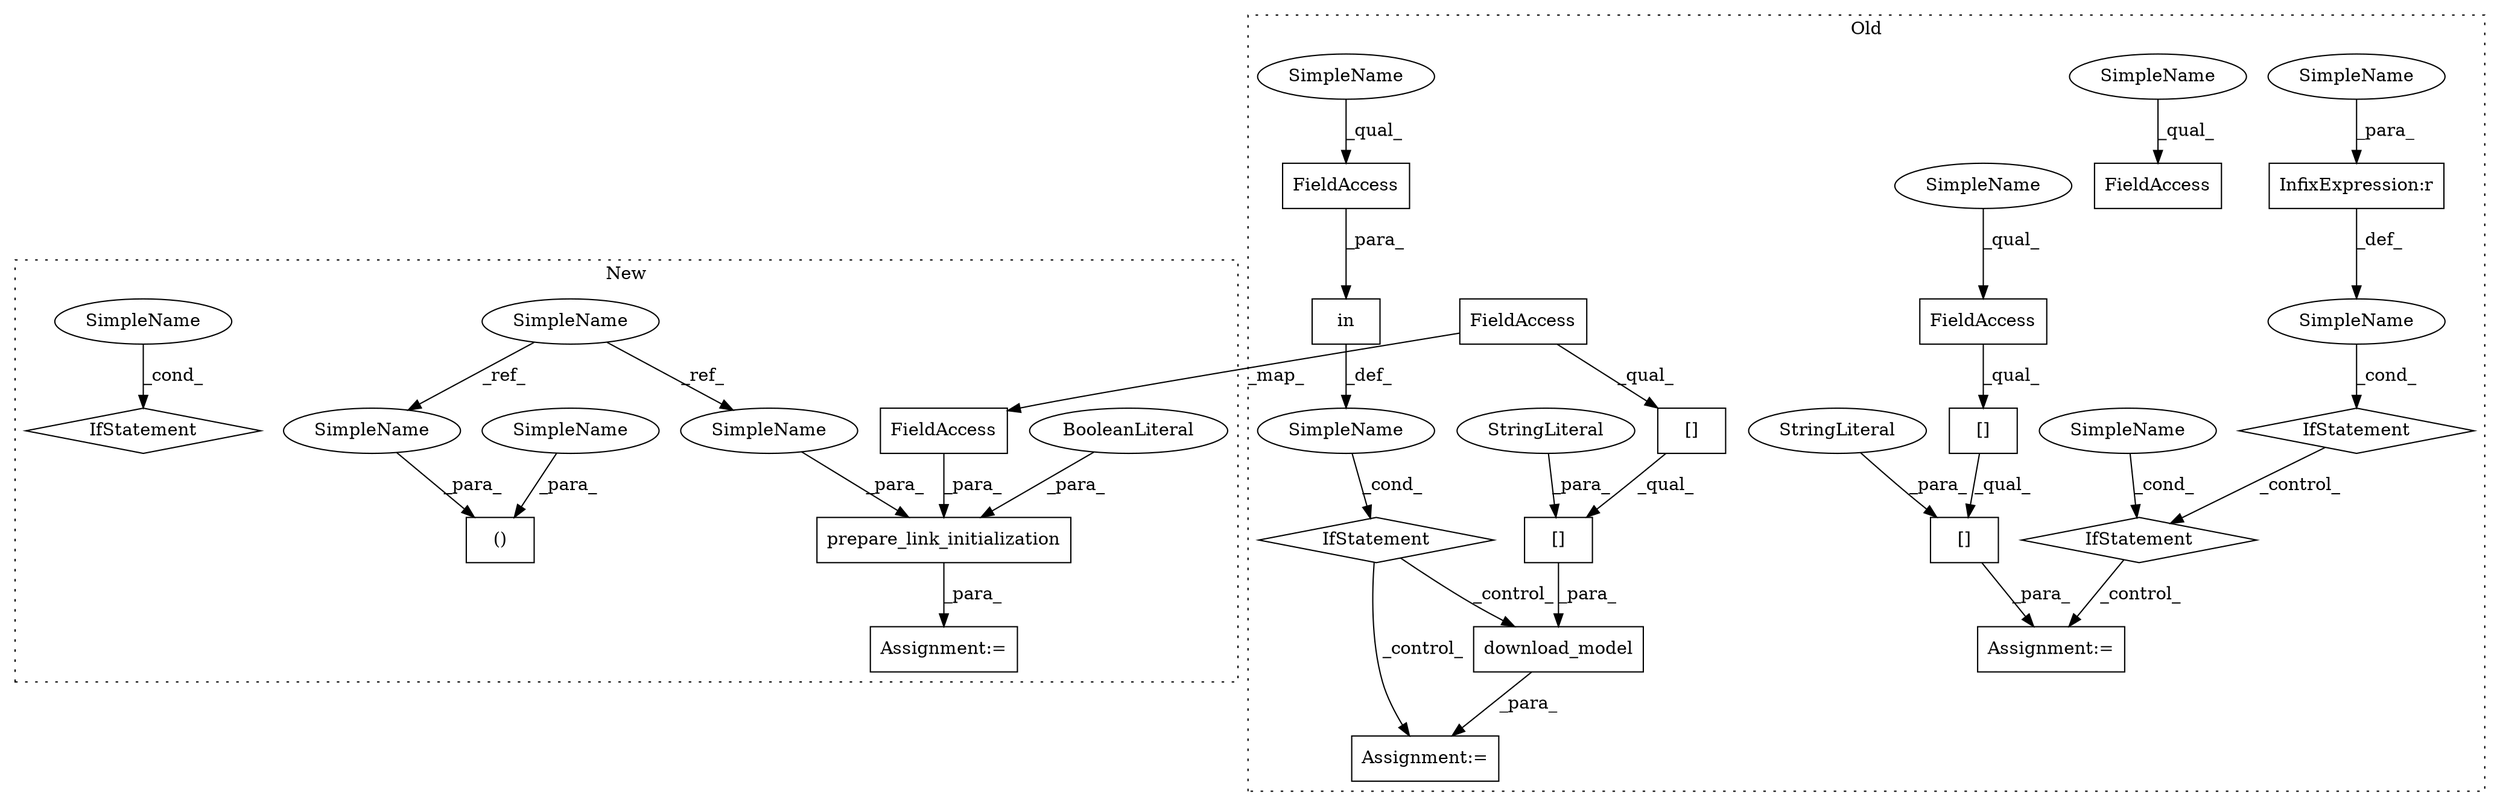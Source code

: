 digraph G {
subgraph cluster0 {
1 [label="download_model" a="32" s="3094,3146" l="15,1" shape="box"];
3 [label="[]" a="2" s="3109,3145" l="31,1" shape="box"];
4 [label="in" a="105" s="3047" l="32" shape="box"];
6 [label="IfStatement" a="25" s="3039,3079" l="8,2" shape="diamond"];
7 [label="[]" a="2" s="3109,3138" l="13,1" shape="box"];
8 [label="SimpleName" a="42" s="" l="" shape="ellipse"];
9 [label="StringLiteral" a="45" s="3140" l="5" shape="ellipse"];
10 [label="Assignment:=" a="7" s="3093" l="1" shape="box"];
11 [label="FieldAccess" a="22" s="3067" l="12" shape="box"];
12 [label="FieldAccess" a="22" s="1314" l="12" shape="box"];
13 [label="[]" a="2" s="1314,1343" l="13,1" shape="box"];
14 [label="FieldAccess" a="22" s="1282" l="12" shape="box"];
15 [label="[]" a="2" s="1314,1354" l="31,1" shape="box"];
16 [label="StringLiteral" a="45" s="1345" l="9" shape="ellipse"];
17 [label="Assignment:=" a="7" s="1313" l="1" shape="box"];
18 [label="InfixExpression:r" a="27" s="1234" l="4" shape="box"];
19 [label="SimpleName" a="42" s="" l="" shape="ellipse"];
20 [label="IfStatement" a="25" s="1252,1294" l="10,2" shape="diamond"];
21 [label="SimpleName" a="42" s="" l="" shape="ellipse"];
25 [label="IfStatement" a="25" s="1223,1242" l="4,2" shape="diamond"];
28 [label="FieldAccess" a="22" s="3109" l="12" shape="box"];
29 [label="SimpleName" a="42" s="1314" l="4" shape="ellipse"];
30 [label="SimpleName" a="42" s="1282" l="4" shape="ellipse"];
31 [label="SimpleName" a="42" s="3067" l="4" shape="ellipse"];
34 [label="SimpleName" a="42" s="1227" l="7" shape="ellipse"];
label = "Old";
style="dotted";
}
subgraph cluster1 {
2 [label="IfStatement" a="25" s="2992,3000" l="4,2" shape="diamond"];
5 [label="()" a="106" s="1257" l="24" shape="box"];
22 [label="SimpleName" a="42" s="1193" l="7" shape="ellipse"];
23 [label="prepare_link_initialization" a="32" s="1283,1359" l="28,1" shape="box"];
24 [label="BooleanLiteral" a="9" s="1349" l="5" shape="ellipse"];
26 [label="Assignment:=" a="7" s="1281" l="2" shape="box"];
27 [label="FieldAccess" a="22" s="1336" l="12" shape="box"];
32 [label="SimpleName" a="42" s="1257" l="7" shape="ellipse"];
33 [label="SimpleName" a="42" s="1311" l="7" shape="ellipse"];
35 [label="SimpleName" a="42" s="2996" l="4" shape="ellipse"];
36 [label="SimpleName" a="42" s="1277" l="4" shape="ellipse"];
label = "New";
style="dotted";
}
1 -> 10 [label="_para_"];
3 -> 1 [label="_para_"];
4 -> 8 [label="_def_"];
6 -> 10 [label="_control_"];
6 -> 1 [label="_control_"];
7 -> 3 [label="_qual_"];
8 -> 6 [label="_cond_"];
9 -> 3 [label="_para_"];
11 -> 4 [label="_para_"];
12 -> 13 [label="_qual_"];
13 -> 15 [label="_qual_"];
15 -> 17 [label="_para_"];
16 -> 15 [label="_para_"];
18 -> 21 [label="_def_"];
19 -> 20 [label="_cond_"];
20 -> 17 [label="_control_"];
21 -> 25 [label="_cond_"];
22 -> 33 [label="_ref_"];
22 -> 32 [label="_ref_"];
23 -> 26 [label="_para_"];
24 -> 23 [label="_para_"];
25 -> 20 [label="_control_"];
27 -> 23 [label="_para_"];
28 -> 7 [label="_qual_"];
28 -> 27 [label="_map_"];
29 -> 12 [label="_qual_"];
30 -> 14 [label="_qual_"];
31 -> 11 [label="_qual_"];
32 -> 5 [label="_para_"];
33 -> 23 [label="_para_"];
34 -> 18 [label="_para_"];
35 -> 2 [label="_cond_"];
36 -> 5 [label="_para_"];
}